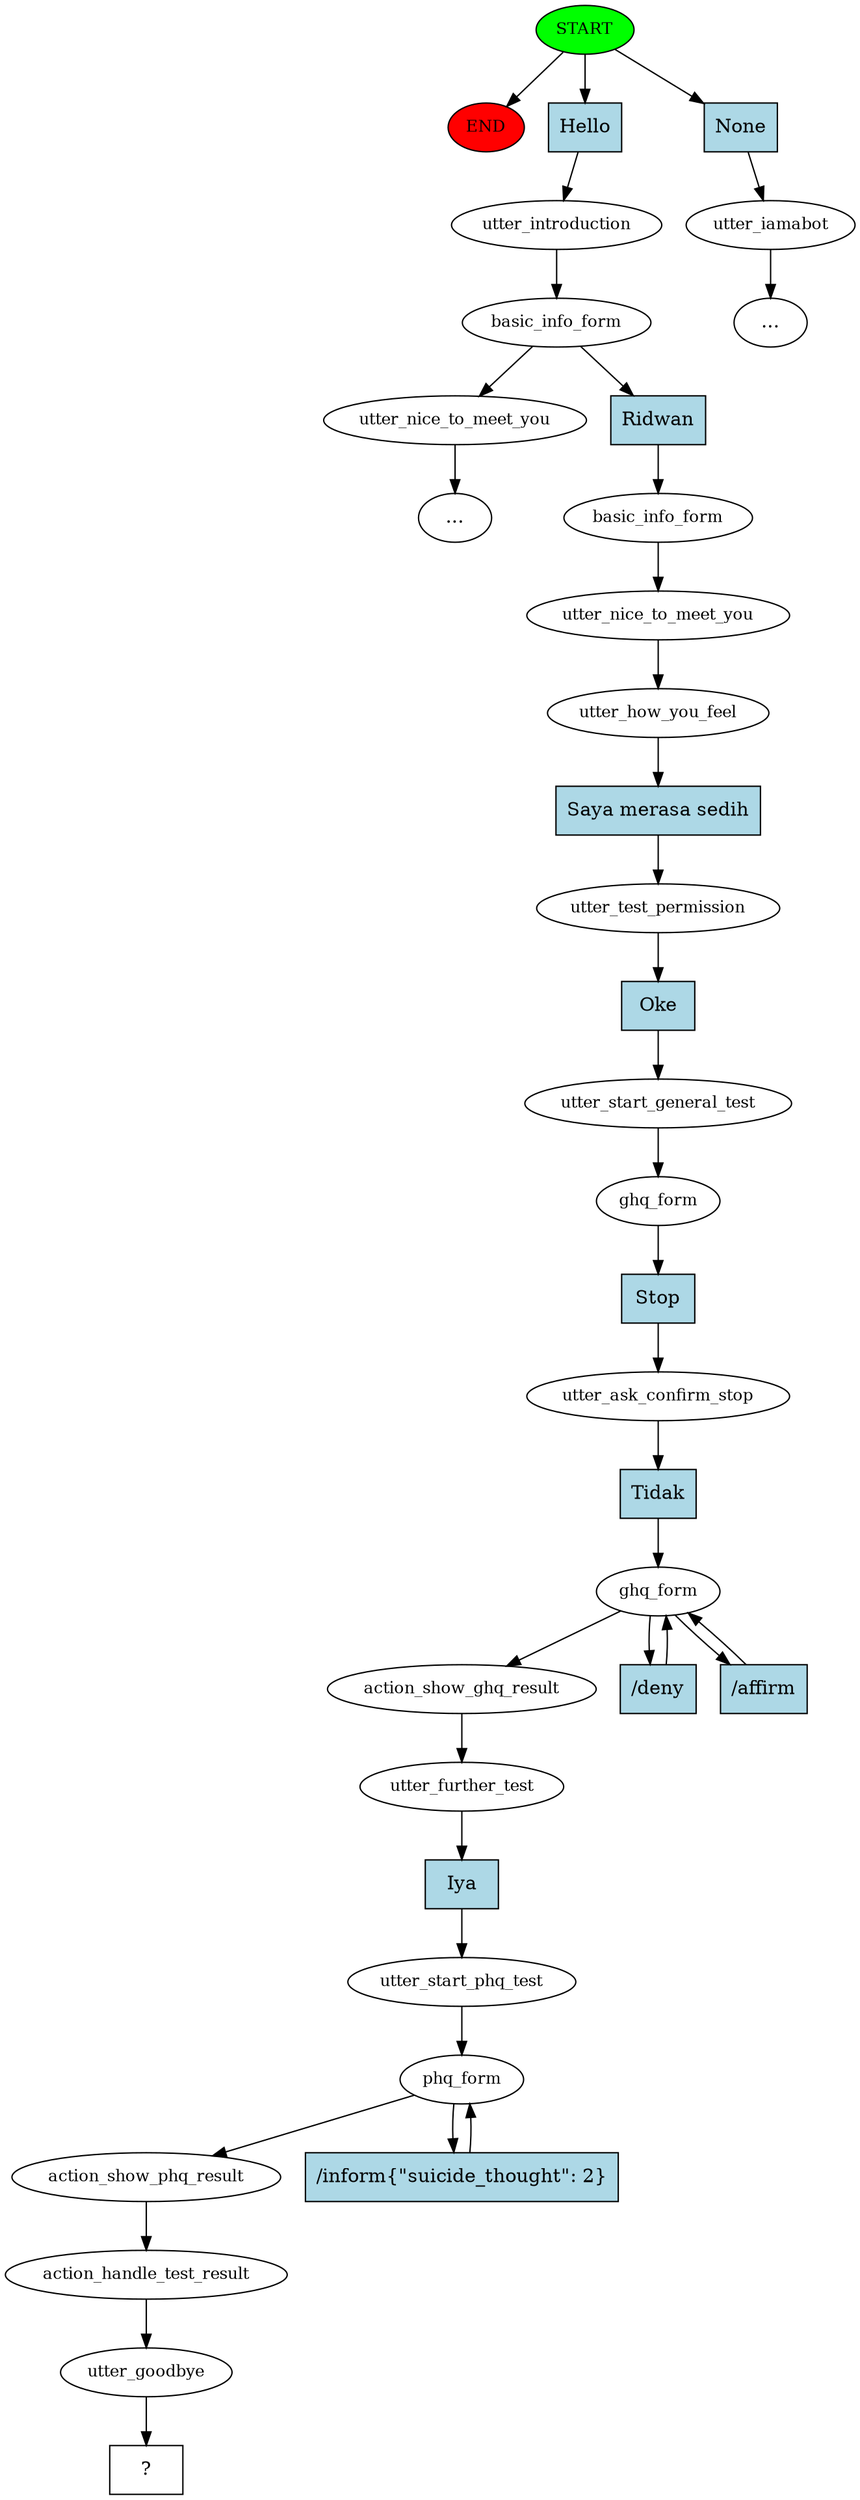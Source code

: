 digraph  {
0 [class="start active", fillcolor=green, fontsize=12, label=START, style=filled];
"-1" [class=end, fillcolor=red, fontsize=12, label=END, style=filled];
1 [class=active, fontsize=12, label=utter_introduction];
2 [class=active, fontsize=12, label=basic_info_form];
3 [class="", fontsize=12, label=utter_nice_to_meet_you];
61 [class="", fontsize=12, label=utter_iamabot];
"-23" [class=ellipsis, label="..."];
"-24" [class=ellipsis, label="..."];
67 [class=active, fontsize=12, label=basic_info_form];
68 [class=active, fontsize=12, label=utter_nice_to_meet_you];
69 [class=active, fontsize=12, label=utter_how_you_feel];
70 [class=active, fontsize=12, label=utter_test_permission];
71 [class=active, fontsize=12, label=utter_start_general_test];
72 [class=active, fontsize=12, label=ghq_form];
73 [class=active, fontsize=12, label=utter_ask_confirm_stop];
74 [class=active, fontsize=12, label=ghq_form];
86 [class=active, fontsize=12, label=action_show_ghq_result];
87 [class=active, fontsize=12, label=utter_further_test];
88 [class=active, fontsize=12, label=utter_start_phq_test];
89 [class=active, fontsize=12, label=phq_form];
99 [class=active, fontsize=12, label=action_show_phq_result];
100 [class=active, fontsize=12, label=action_handle_test_result];
101 [class=active, fontsize=12, label=utter_goodbye];
102 [class="intent dashed active", label="  ?  ", shape=rect];
103 [class="intent active", fillcolor=lightblue, label=Hello, shape=rect, style=filled];
104 [class=intent, fillcolor=lightblue, label=None, shape=rect, style=filled];
105 [class="intent active", fillcolor=lightblue, label=Ridwan, shape=rect, style=filled];
106 [class="intent active", fillcolor=lightblue, label="Saya merasa sedih", shape=rect, style=filled];
107 [class="intent active", fillcolor=lightblue, label=Oke, shape=rect, style=filled];
108 [class="intent active", fillcolor=lightblue, label=Stop, shape=rect, style=filled];
109 [class="intent active", fillcolor=lightblue, label=Tidak, shape=rect, style=filled];
110 [class="intent active", fillcolor=lightblue, label="/deny", shape=rect, style=filled];
111 [class="intent active", fillcolor=lightblue, label="/affirm", shape=rect, style=filled];
112 [class="intent active", fillcolor=lightblue, label=Iya, shape=rect, style=filled];
113 [class="intent active", fillcolor=lightblue, label="/inform{\"suicide_thought\": 2}", shape=rect, style=filled];
0 -> "-1"  [class="", key=NONE, label=""];
0 -> 103  [class=active, key=0];
0 -> 104  [class="", key=0];
1 -> 2  [class=active, key=NONE, label=""];
2 -> 3  [class="", key=NONE, label=""];
2 -> 105  [class=active, key=0];
3 -> "-24"  [class="", key=NONE, label=""];
61 -> "-23"  [class="", key=NONE, label=""];
67 -> 68  [class=active, key=NONE, label=""];
68 -> 69  [class=active, key=NONE, label=""];
69 -> 106  [class=active, key=0];
70 -> 107  [class=active, key=0];
71 -> 72  [class=active, key=NONE, label=""];
72 -> 108  [class=active, key=0];
73 -> 109  [class=active, key=0];
74 -> 86  [class=active, key=NONE, label=""];
74 -> 110  [class=active, key=0];
74 -> 111  [class=active, key=0];
86 -> 87  [class=active, key=NONE, label=""];
87 -> 112  [class=active, key=0];
88 -> 89  [class=active, key=NONE, label=""];
89 -> 99  [class=active, key=NONE, label=""];
89 -> 113  [class=active, key=0];
99 -> 100  [class=active, key=NONE, label=""];
100 -> 101  [class=active, key=NONE, label=""];
101 -> 102  [class=active, key=NONE, label=""];
103 -> 1  [class=active, key=0];
104 -> 61  [class="", key=0];
105 -> 67  [class=active, key=0];
106 -> 70  [class=active, key=0];
107 -> 71  [class=active, key=0];
108 -> 73  [class=active, key=0];
109 -> 74  [class=active, key=0];
110 -> 74  [class=active, key=0];
111 -> 74  [class=active, key=0];
112 -> 88  [class=active, key=0];
113 -> 89  [class=active, key=0];
}

